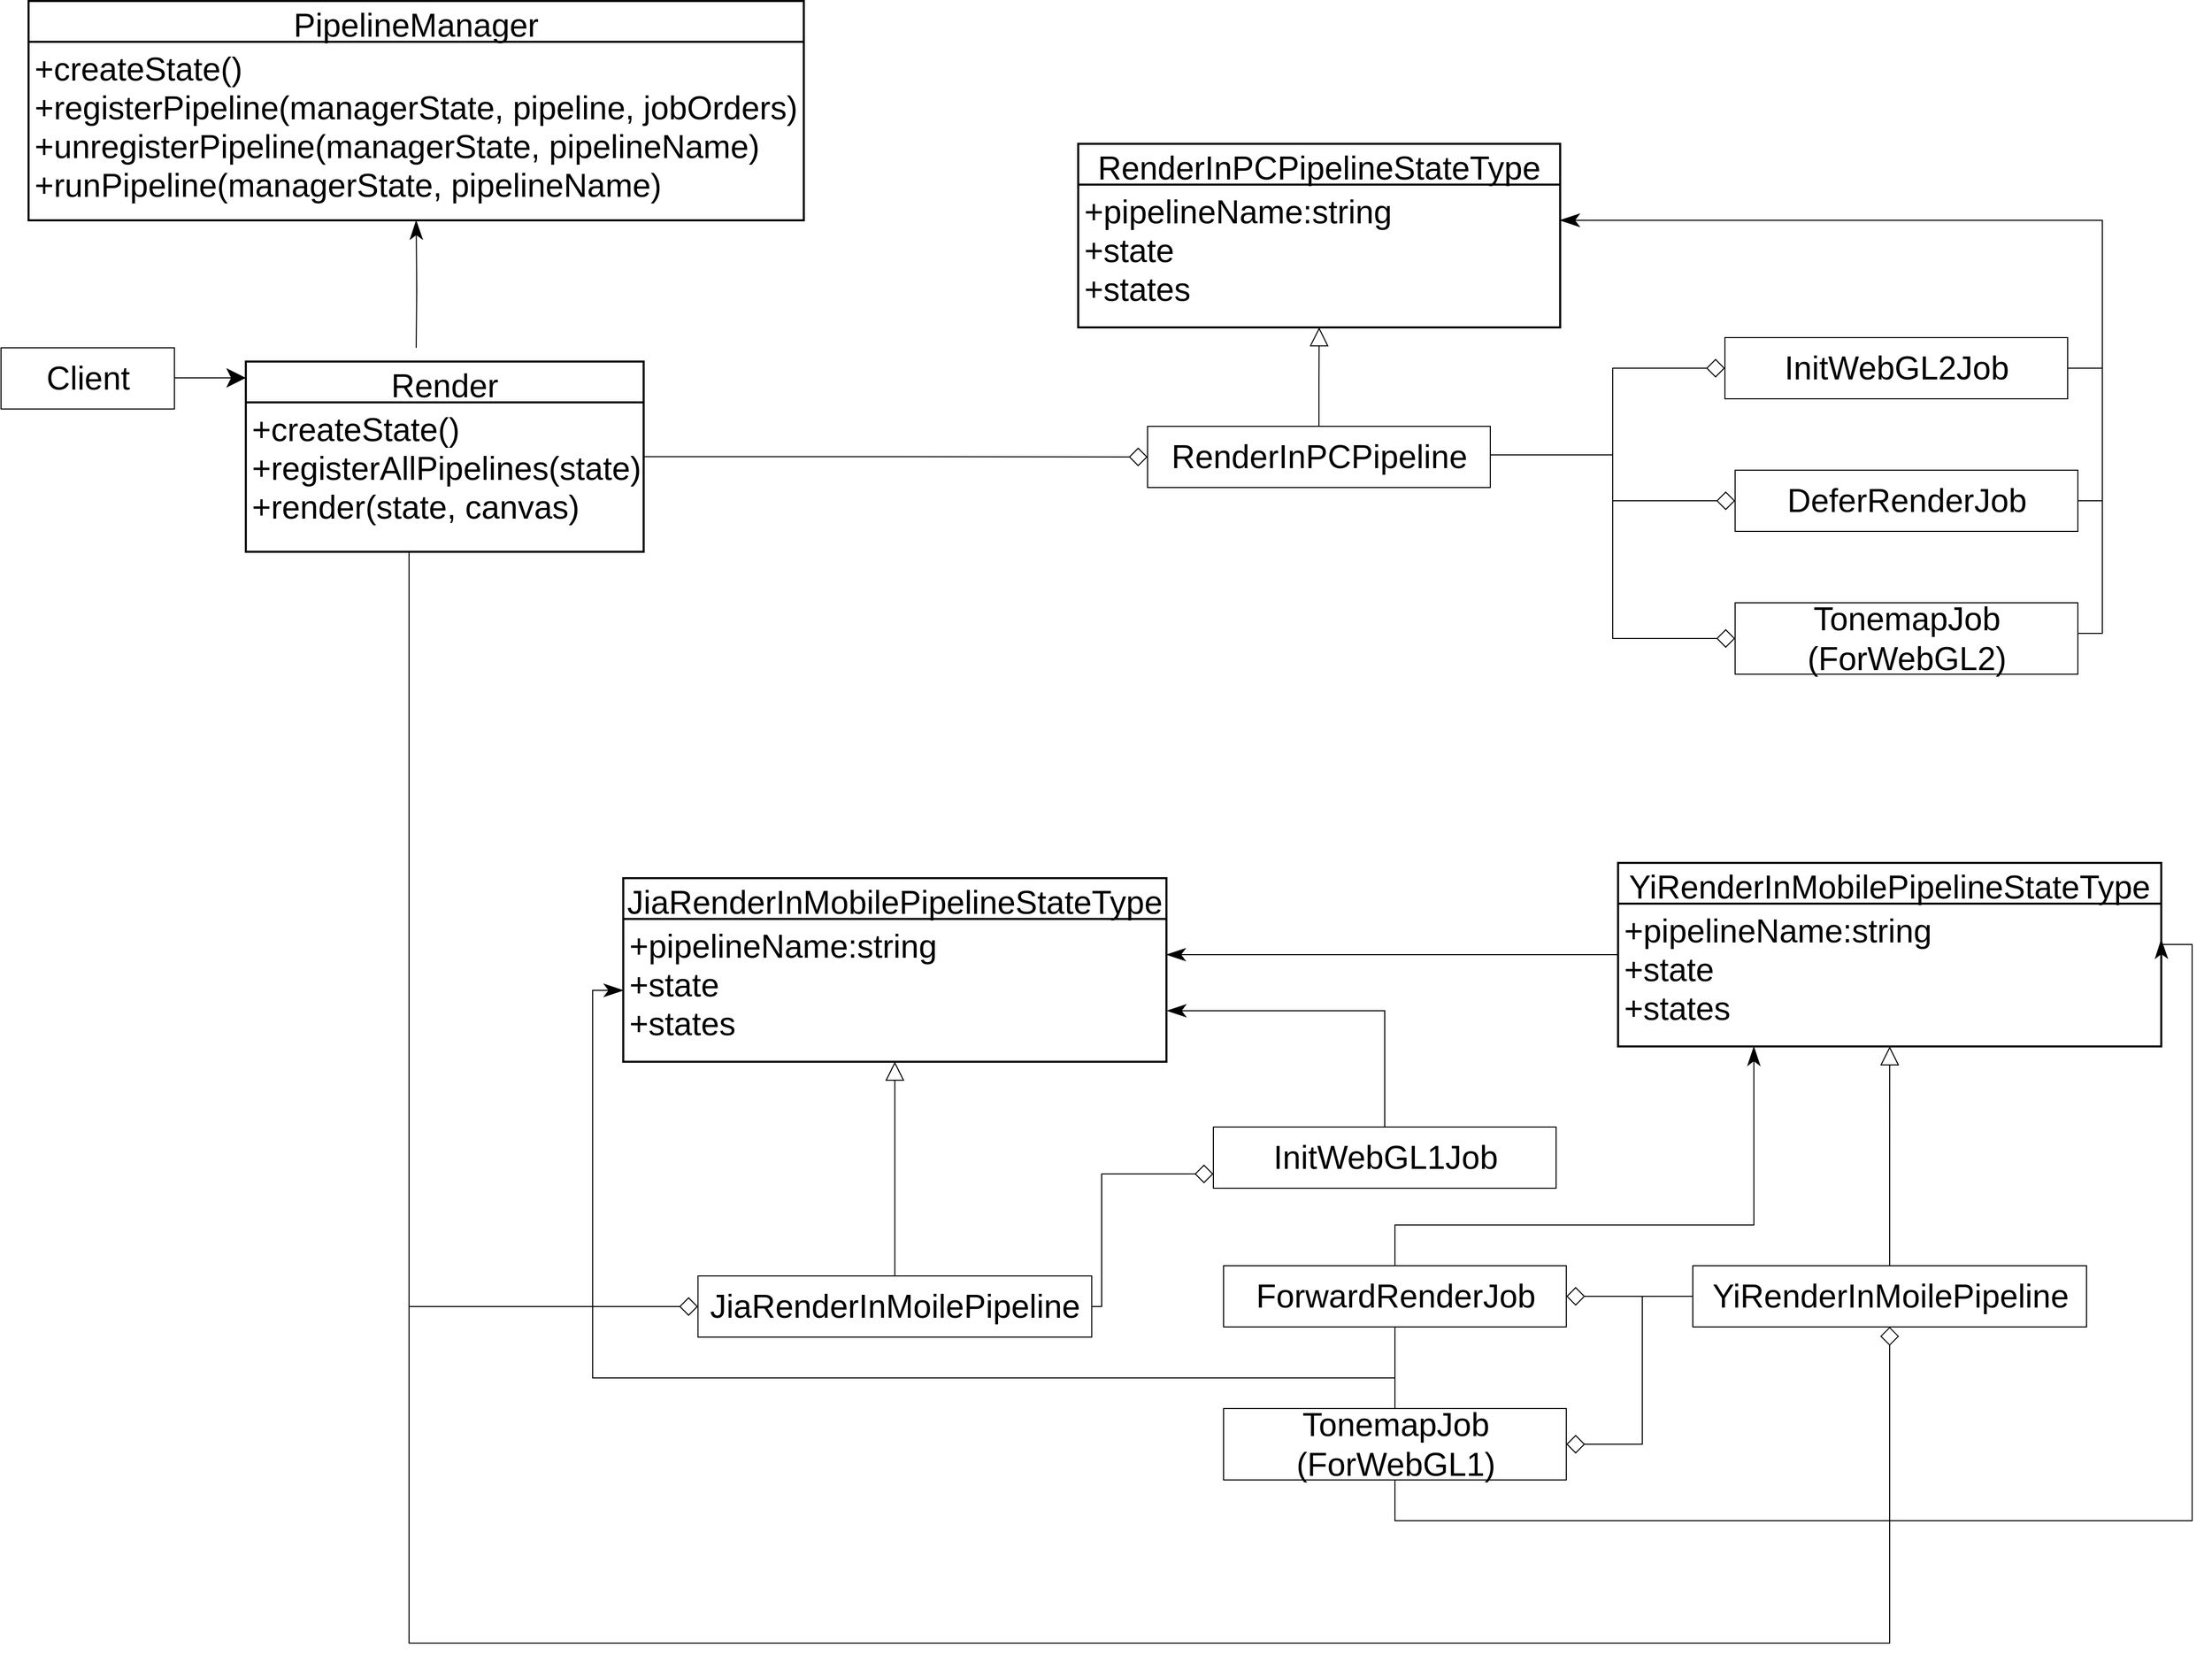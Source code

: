 <mxfile version="14.6.13" type="device"><diagram id="fjQVvlNmNs_deAdkQ_MN" name="第 1 页"><mxGraphModel dx="3039" dy="2873" grid="1" gridSize="10" guides="1" tooltips="1" connect="1" arrows="1" fold="1" page="1" pageScale="1" pageWidth="827" pageHeight="1169" math="0" shadow="0"><root><mxCell id="0"/><mxCell id="1" parent="0"/><mxCell id="AXR2ujIDxFGkD1EkSb9G-1" style="edgeStyle=orthogonalEdgeStyle;rounded=0;orthogonalLoop=1;jettySize=auto;html=1;endArrow=diamond;endFill=0;startSize=16;endSize=16;exitX=1;exitY=0.5;exitDx=0;exitDy=0;entryX=0;entryY=0.5;entryDx=0;entryDy=0;" edge="1" parent="1"><mxGeometry relative="1" as="geometry"><mxPoint x="1020" y="195.0" as="sourcePoint"/><mxPoint x="1250" y="110.0" as="targetPoint"/><Array as="points"><mxPoint x="1140" y="195"/><mxPoint x="1140" y="110"/></Array></mxGeometry></mxCell><mxCell id="AXR2ujIDxFGkD1EkSb9G-5" value="PipelineManager" style="swimlane;childLayout=stackLayout;horizontal=1;startSize=40;horizontalStack=0;rounded=0;fontSize=32;fontStyle=0;strokeWidth=2;resizeParent=0;resizeLast=1;shadow=0;dashed=0;align=center;" vertex="1" parent="1"><mxGeometry x="-413" y="-250" width="760" height="215" as="geometry"/></mxCell><mxCell id="AXR2ujIDxFGkD1EkSb9G-6" value="+createState()&#10;+registerPipeline(managerState, pipeline, jobOrders)&#10;+unregisterPipeline(managerState, pipelineName)&#10;+runPipeline(managerState, pipelineName)" style="align=left;strokeColor=none;fillColor=none;spacingLeft=4;fontSize=32;verticalAlign=top;resizable=0;rotatable=0;part=1;" vertex="1" parent="AXR2ujIDxFGkD1EkSb9G-5"><mxGeometry y="40" width="760" height="175" as="geometry"/></mxCell><mxCell id="AXR2ujIDxFGkD1EkSb9G-13" style="edgeStyle=orthogonalEdgeStyle;rounded=0;orthogonalLoop=1;jettySize=auto;html=1;entryX=0.5;entryY=1;entryDx=0;entryDy=0;fontSize=28;endArrow=block;endFill=0;startSize=16;endSize=16;exitX=0.5;exitY=0;exitDx=0;exitDy=0;" edge="1" parent="1" source="AXR2ujIDxFGkD1EkSb9G-37" target="AXR2ujIDxFGkD1EkSb9G-26"><mxGeometry relative="1" as="geometry"><mxPoint x="844" y="155" as="sourcePoint"/></mxGeometry></mxCell><mxCell id="AXR2ujIDxFGkD1EkSb9G-73" style="edgeStyle=orthogonalEdgeStyle;rounded=0;orthogonalLoop=1;jettySize=auto;html=1;entryX=0;entryY=0.5;entryDx=0;entryDy=0;endArrow=diamond;endFill=0;startSize=16;endSize=16;" edge="1" parent="1" source="AXR2ujIDxFGkD1EkSb9G-18" target="AXR2ujIDxFGkD1EkSb9G-37"><mxGeometry relative="1" as="geometry"/></mxCell><mxCell id="AXR2ujIDxFGkD1EkSb9G-18" value="Render" style="swimlane;childLayout=stackLayout;horizontal=1;startSize=40;horizontalStack=0;rounded=0;fontSize=32;fontStyle=0;strokeWidth=2;resizeParent=0;resizeLast=1;shadow=0;dashed=0;align=center;" vertex="1" parent="1"><mxGeometry x="-200" y="103.5" width="390" height="186.5" as="geometry"/></mxCell><mxCell id="AXR2ujIDxFGkD1EkSb9G-19" value="+createState()&#10;+registerAllPipelines(state)&#10;+render(state, canvas)" style="align=left;strokeColor=none;fillColor=none;spacingLeft=4;fontSize=32;verticalAlign=top;resizable=0;rotatable=0;part=1;" vertex="1" parent="AXR2ujIDxFGkD1EkSb9G-18"><mxGeometry y="40" width="390" height="146.5" as="geometry"/></mxCell><mxCell id="AXR2ujIDxFGkD1EkSb9G-20" style="edgeStyle=orthogonalEdgeStyle;rounded=0;orthogonalLoop=1;jettySize=auto;html=1;fontSize=28;endArrow=classic;endFill=1;startSize=16;endSize=16;" edge="1" parent="1" source="AXR2ujIDxFGkD1EkSb9G-21"><mxGeometry relative="1" as="geometry"><mxPoint x="-200" y="119.5" as="targetPoint"/></mxGeometry></mxCell><mxCell id="AXR2ujIDxFGkD1EkSb9G-21" value="Client" style="html=1;fontSize=32;" vertex="1" parent="1"><mxGeometry x="-440" y="90.0" width="170" height="60" as="geometry"/></mxCell><mxCell id="AXR2ujIDxFGkD1EkSb9G-24" value="RenderInPCPipelineStateType" style="swimlane;childLayout=stackLayout;horizontal=1;startSize=40;horizontalStack=0;rounded=0;fontSize=32;fontStyle=0;strokeWidth=2;resizeParent=0;resizeLast=1;shadow=0;dashed=0;align=center;" vertex="1" parent="1"><mxGeometry x="616" y="-110" width="472.5" height="180" as="geometry"/></mxCell><mxCell id="AXR2ujIDxFGkD1EkSb9G-26" value="+pipelineName:string&#10;+state&#10;+states" style="align=left;strokeColor=none;fillColor=none;spacingLeft=4;fontSize=32;verticalAlign=top;resizable=0;rotatable=0;part=1;" vertex="1" parent="AXR2ujIDxFGkD1EkSb9G-24"><mxGeometry y="40" width="472.5" height="140" as="geometry"/></mxCell><mxCell id="AXR2ujIDxFGkD1EkSb9G-43" style="edgeStyle=orthogonalEdgeStyle;rounded=0;orthogonalLoop=1;jettySize=auto;html=1;entryX=0;entryY=0.5;entryDx=0;entryDy=0;endArrow=diamond;endFill=0;endSize=16;startSize=16;" edge="1" parent="1" source="AXR2ujIDxFGkD1EkSb9G-37" target="AXR2ujIDxFGkD1EkSb9G-39"><mxGeometry relative="1" as="geometry"><Array as="points"><mxPoint x="1140" y="195"/><mxPoint x="1140" y="240"/></Array></mxGeometry></mxCell><mxCell id="AXR2ujIDxFGkD1EkSb9G-44" style="edgeStyle=orthogonalEdgeStyle;rounded=0;orthogonalLoop=1;jettySize=auto;html=1;entryX=0;entryY=0.5;entryDx=0;entryDy=0;endArrow=diamond;endFill=0;startSize=16;endSize=16;" edge="1" parent="1" source="AXR2ujIDxFGkD1EkSb9G-37" target="AXR2ujIDxFGkD1EkSb9G-40"><mxGeometry relative="1" as="geometry"><Array as="points"><mxPoint x="1140" y="195"/><mxPoint x="1140" y="375"/></Array></mxGeometry></mxCell><mxCell id="AXR2ujIDxFGkD1EkSb9G-37" value="RenderInPCPipeline" style="html=1;fontSize=32;" vertex="1" parent="1"><mxGeometry x="684" y="167" width="336" height="60" as="geometry"/></mxCell><mxCell id="AXR2ujIDxFGkD1EkSb9G-45" style="edgeStyle=orthogonalEdgeStyle;rounded=0;orthogonalLoop=1;jettySize=auto;html=1;entryX=1;entryY=0.25;entryDx=0;entryDy=0;endArrow=classicThin;endFill=1;startSize=16;endSize=16;exitX=1;exitY=0.5;exitDx=0;exitDy=0;" edge="1" parent="1" source="AXR2ujIDxFGkD1EkSb9G-38" target="AXR2ujIDxFGkD1EkSb9G-26"><mxGeometry relative="1" as="geometry"><Array as="points"><mxPoint x="1620" y="110"/><mxPoint x="1620" y="-35"/></Array></mxGeometry></mxCell><mxCell id="AXR2ujIDxFGkD1EkSb9G-38" value="InitWebGL2Job" style="html=1;fontSize=32;" vertex="1" parent="1"><mxGeometry x="1250" y="80" width="336" height="60" as="geometry"/></mxCell><mxCell id="AXR2ujIDxFGkD1EkSb9G-46" style="edgeStyle=orthogonalEdgeStyle;rounded=0;orthogonalLoop=1;jettySize=auto;html=1;entryX=1;entryY=0.25;entryDx=0;entryDy=0;endArrow=classicThin;endFill=1;startSize=16;endSize=16;exitX=1;exitY=0.5;exitDx=0;exitDy=0;" edge="1" parent="1" source="AXR2ujIDxFGkD1EkSb9G-39" target="AXR2ujIDxFGkD1EkSb9G-26"><mxGeometry relative="1" as="geometry"><Array as="points"><mxPoint x="1620" y="240"/><mxPoint x="1620" y="-35"/></Array></mxGeometry></mxCell><mxCell id="AXR2ujIDxFGkD1EkSb9G-39" value="DeferRenderJob" style="html=1;fontSize=32;" vertex="1" parent="1"><mxGeometry x="1260" y="210" width="336" height="60" as="geometry"/></mxCell><mxCell id="AXR2ujIDxFGkD1EkSb9G-47" style="edgeStyle=orthogonalEdgeStyle;rounded=0;orthogonalLoop=1;jettySize=auto;html=1;entryX=1;entryY=0.25;entryDx=0;entryDy=0;endArrow=classicThin;endFill=1;startSize=16;endSize=16;exitX=1;exitY=0.5;exitDx=0;exitDy=0;" edge="1" parent="1" source="AXR2ujIDxFGkD1EkSb9G-40" target="AXR2ujIDxFGkD1EkSb9G-26"><mxGeometry relative="1" as="geometry"><Array as="points"><mxPoint x="1620" y="370"/><mxPoint x="1620" y="-35"/></Array></mxGeometry></mxCell><mxCell id="AXR2ujIDxFGkD1EkSb9G-40" value="TonemapJob&lt;br&gt;(ForWebGL2)" style="html=1;fontSize=32;" vertex="1" parent="1"><mxGeometry x="1260" y="340" width="336" height="70" as="geometry"/></mxCell><mxCell id="AXR2ujIDxFGkD1EkSb9G-41" value="JiaRenderInMobilePipelineStateType" style="swimlane;childLayout=stackLayout;horizontal=1;startSize=40;horizontalStack=0;rounded=0;fontSize=32;fontStyle=0;strokeWidth=2;resizeParent=0;resizeLast=1;shadow=0;dashed=0;align=center;" vertex="1" parent="1"><mxGeometry x="170" y="610" width="532.5" height="180" as="geometry"/></mxCell><mxCell id="AXR2ujIDxFGkD1EkSb9G-42" value="+pipelineName:string&#10;+state&#10;+states" style="align=left;strokeColor=none;fillColor=none;spacingLeft=4;fontSize=32;verticalAlign=top;resizable=0;rotatable=0;part=1;" vertex="1" parent="AXR2ujIDxFGkD1EkSb9G-41"><mxGeometry y="40" width="532.5" height="140" as="geometry"/></mxCell><mxCell id="AXR2ujIDxFGkD1EkSb9G-78" style="edgeStyle=orthogonalEdgeStyle;rounded=0;orthogonalLoop=1;jettySize=auto;html=1;entryX=1;entryY=0.25;entryDx=0;entryDy=0;endArrow=classicThin;endFill=1;startSize=16;endSize=16;" edge="1" parent="1" source="AXR2ujIDxFGkD1EkSb9G-50" target="AXR2ujIDxFGkD1EkSb9G-42"><mxGeometry relative="1" as="geometry"/></mxCell><mxCell id="AXR2ujIDxFGkD1EkSb9G-50" value="YiRenderInMobilePipelineStateType" style="swimlane;childLayout=stackLayout;horizontal=1;startSize=40;horizontalStack=0;rounded=0;fontSize=32;fontStyle=0;strokeWidth=2;resizeParent=0;resizeLast=1;shadow=0;dashed=0;align=center;" vertex="1" parent="1"><mxGeometry x="1145.25" y="595" width="532.5" height="180" as="geometry"/></mxCell><mxCell id="AXR2ujIDxFGkD1EkSb9G-51" value="+pipelineName:string&#10;+state&#10;+states" style="align=left;strokeColor=none;fillColor=none;spacingLeft=4;fontSize=32;verticalAlign=top;resizable=0;rotatable=0;part=1;" vertex="1" parent="AXR2ujIDxFGkD1EkSb9G-50"><mxGeometry y="40" width="532.5" height="140" as="geometry"/></mxCell><mxCell id="AXR2ujIDxFGkD1EkSb9G-52" style="edgeStyle=orthogonalEdgeStyle;rounded=0;orthogonalLoop=1;jettySize=auto;html=1;endArrow=diamond;endFill=0;startSize=16;endSize=16;exitX=1;exitY=0.5;exitDx=0;exitDy=0;entryX=0;entryY=0.5;entryDx=0;entryDy=0;" edge="1" parent="1" source="AXR2ujIDxFGkD1EkSb9G-55"><mxGeometry relative="1" as="geometry"><mxPoint x="518.5" y="985" as="sourcePoint"/><mxPoint x="748.5" y="900" as="targetPoint"/><Array as="points"><mxPoint x="639" y="1030"/><mxPoint x="639" y="900"/></Array></mxGeometry></mxCell><mxCell id="AXR2ujIDxFGkD1EkSb9G-63" style="edgeStyle=orthogonalEdgeStyle;rounded=0;orthogonalLoop=1;jettySize=auto;html=1;entryX=0.5;entryY=1;entryDx=0;entryDy=0;endArrow=block;endFill=0;startSize=16;endSize=16;" edge="1" parent="1" source="AXR2ujIDxFGkD1EkSb9G-55" target="AXR2ujIDxFGkD1EkSb9G-42"><mxGeometry relative="1" as="geometry"/></mxCell><mxCell id="AXR2ujIDxFGkD1EkSb9G-55" value="JiaRenderInMoilePipeline" style="html=1;fontSize=32;" vertex="1" parent="1"><mxGeometry x="243.25" y="1000" width="386" height="60" as="geometry"/></mxCell><mxCell id="AXR2ujIDxFGkD1EkSb9G-65" style="edgeStyle=orthogonalEdgeStyle;rounded=0;orthogonalLoop=1;jettySize=auto;html=1;endArrow=classicThin;endFill=1;startSize=16;endSize=16;exitX=0.5;exitY=0;exitDx=0;exitDy=0;" edge="1" parent="1" source="AXR2ujIDxFGkD1EkSb9G-56"><mxGeometry relative="1" as="geometry"><mxPoint x="703" y="740" as="targetPoint"/><Array as="points"><mxPoint x="917" y="740"/></Array></mxGeometry></mxCell><mxCell id="AXR2ujIDxFGkD1EkSb9G-56" value="InitWebGL1Job" style="html=1;fontSize=32;" vertex="1" parent="1"><mxGeometry x="748.5" y="854" width="336" height="60" as="geometry"/></mxCell><mxCell id="AXR2ujIDxFGkD1EkSb9G-66" style="edgeStyle=orthogonalEdgeStyle;rounded=0;orthogonalLoop=1;jettySize=auto;html=1;entryX=0.25;entryY=1;entryDx=0;entryDy=0;endArrow=classicThin;endFill=1;startSize=16;endSize=16;exitX=0.5;exitY=0;exitDx=0;exitDy=0;" edge="1" parent="1" source="AXR2ujIDxFGkD1EkSb9G-57" target="AXR2ujIDxFGkD1EkSb9G-51"><mxGeometry relative="1" as="geometry"><Array as="points"><mxPoint x="927" y="950"/><mxPoint x="1278" y="950"/></Array></mxGeometry></mxCell><mxCell id="AXR2ujIDxFGkD1EkSb9G-67" style="edgeStyle=orthogonalEdgeStyle;rounded=0;orthogonalLoop=1;jettySize=auto;html=1;entryX=0;entryY=0.5;entryDx=0;entryDy=0;endArrow=classicThin;endFill=1;startSize=16;endSize=16;" edge="1" parent="1" source="AXR2ujIDxFGkD1EkSb9G-57" target="AXR2ujIDxFGkD1EkSb9G-42"><mxGeometry relative="1" as="geometry"><Array as="points"><mxPoint x="926" y="1100"/><mxPoint x="140" y="1100"/><mxPoint x="140" y="720"/></Array></mxGeometry></mxCell><mxCell id="AXR2ujIDxFGkD1EkSb9G-57" value="ForwardRenderJob" style="html=1;fontSize=32;" vertex="1" parent="1"><mxGeometry x="758.5" y="990" width="336" height="60" as="geometry"/></mxCell><mxCell id="AXR2ujIDxFGkD1EkSb9G-61" style="edgeStyle=orthogonalEdgeStyle;rounded=0;orthogonalLoop=1;jettySize=auto;html=1;endArrow=diamond;endFill=0;startSize=16;endSize=16;exitX=0;exitY=0.5;exitDx=0;exitDy=0;entryX=1;entryY=0.5;entryDx=0;entryDy=0;" edge="1" parent="1" source="AXR2ujIDxFGkD1EkSb9G-59" target="AXR2ujIDxFGkD1EkSb9G-57"><mxGeometry relative="1" as="geometry"><Array as="points"><mxPoint x="1130" y="1020"/><mxPoint x="1130" y="1020"/></Array></mxGeometry></mxCell><mxCell id="AXR2ujIDxFGkD1EkSb9G-62" style="edgeStyle=orthogonalEdgeStyle;rounded=0;orthogonalLoop=1;jettySize=auto;html=1;entryX=1;entryY=0.5;entryDx=0;entryDy=0;endArrow=diamond;endFill=0;startSize=16;endSize=16;exitX=0;exitY=0.5;exitDx=0;exitDy=0;" edge="1" parent="1" source="AXR2ujIDxFGkD1EkSb9G-59" target="AXR2ujIDxFGkD1EkSb9G-60"><mxGeometry relative="1" as="geometry"><Array as="points"><mxPoint x="1169" y="1020"/><mxPoint x="1169" y="1165"/></Array></mxGeometry></mxCell><mxCell id="AXR2ujIDxFGkD1EkSb9G-64" style="edgeStyle=orthogonalEdgeStyle;rounded=0;orthogonalLoop=1;jettySize=auto;html=1;endArrow=block;endFill=0;startSize=16;endSize=16;" edge="1" parent="1" source="AXR2ujIDxFGkD1EkSb9G-59" target="AXR2ujIDxFGkD1EkSb9G-51"><mxGeometry relative="1" as="geometry"/></mxCell><mxCell id="AXR2ujIDxFGkD1EkSb9G-59" value="YiRenderInMoilePipeline" style="html=1;fontSize=32;" vertex="1" parent="1"><mxGeometry x="1218.5" y="990" width="386" height="60" as="geometry"/></mxCell><mxCell id="AXR2ujIDxFGkD1EkSb9G-68" style="edgeStyle=orthogonalEdgeStyle;rounded=0;orthogonalLoop=1;jettySize=auto;html=1;entryX=1;entryY=0.25;entryDx=0;entryDy=0;endArrow=classicThin;endFill=1;startSize=16;endSize=16;exitX=0.5;exitY=1;exitDx=0;exitDy=0;" edge="1" parent="1" source="AXR2ujIDxFGkD1EkSb9G-60" target="AXR2ujIDxFGkD1EkSb9G-51"><mxGeometry relative="1" as="geometry"><Array as="points"><mxPoint x="927" y="1240"/><mxPoint x="1708" y="1240"/><mxPoint x="1708" y="675"/></Array></mxGeometry></mxCell><mxCell id="AXR2ujIDxFGkD1EkSb9G-69" style="edgeStyle=orthogonalEdgeStyle;rounded=0;orthogonalLoop=1;jettySize=auto;html=1;entryX=0;entryY=0.5;entryDx=0;entryDy=0;endArrow=classicThin;endFill=1;startSize=16;endSize=16;exitX=0.5;exitY=0;exitDx=0;exitDy=0;" edge="1" parent="1" source="AXR2ujIDxFGkD1EkSb9G-60" target="AXR2ujIDxFGkD1EkSb9G-42"><mxGeometry relative="1" as="geometry"><Array as="points"><mxPoint x="927" y="1100"/><mxPoint x="140" y="1100"/><mxPoint x="140" y="720"/></Array></mxGeometry></mxCell><mxCell id="AXR2ujIDxFGkD1EkSb9G-60" value="TonemapJob&lt;br&gt;(ForWebGL1)" style="html=1;fontSize=32;" vertex="1" parent="1"><mxGeometry x="758.5" y="1130" width="336" height="70" as="geometry"/></mxCell><mxCell id="AXR2ujIDxFGkD1EkSb9G-74" style="edgeStyle=orthogonalEdgeStyle;rounded=0;orthogonalLoop=1;jettySize=auto;html=1;entryX=0;entryY=0.5;entryDx=0;entryDy=0;endArrow=diamond;endFill=0;startSize=16;endSize=16;" edge="1" parent="1" source="AXR2ujIDxFGkD1EkSb9G-19" target="AXR2ujIDxFGkD1EkSb9G-55"><mxGeometry relative="1" as="geometry"><Array as="points"><mxPoint x="-40" y="1030"/></Array></mxGeometry></mxCell><mxCell id="AXR2ujIDxFGkD1EkSb9G-75" style="edgeStyle=orthogonalEdgeStyle;rounded=0;orthogonalLoop=1;jettySize=auto;html=1;entryX=0.5;entryY=1;entryDx=0;entryDy=0;endArrow=diamond;endFill=0;startSize=16;endSize=16;" edge="1" parent="1" source="AXR2ujIDxFGkD1EkSb9G-19" target="AXR2ujIDxFGkD1EkSb9G-59"><mxGeometry relative="1" as="geometry"><Array as="points"><mxPoint x="-40" y="1360"/><mxPoint x="1412" y="1360"/></Array></mxGeometry></mxCell><mxCell id="AXR2ujIDxFGkD1EkSb9G-76" style="edgeStyle=orthogonalEdgeStyle;rounded=0;orthogonalLoop=1;jettySize=auto;html=1;endArrow=classicThin;endFill=1;startSize=16;endSize=16;" edge="1" parent="1" target="AXR2ujIDxFGkD1EkSb9G-6"><mxGeometry relative="1" as="geometry"><mxPoint x="-33" y="90" as="sourcePoint"/></mxGeometry></mxCell></root></mxGraphModel></diagram></mxfile>